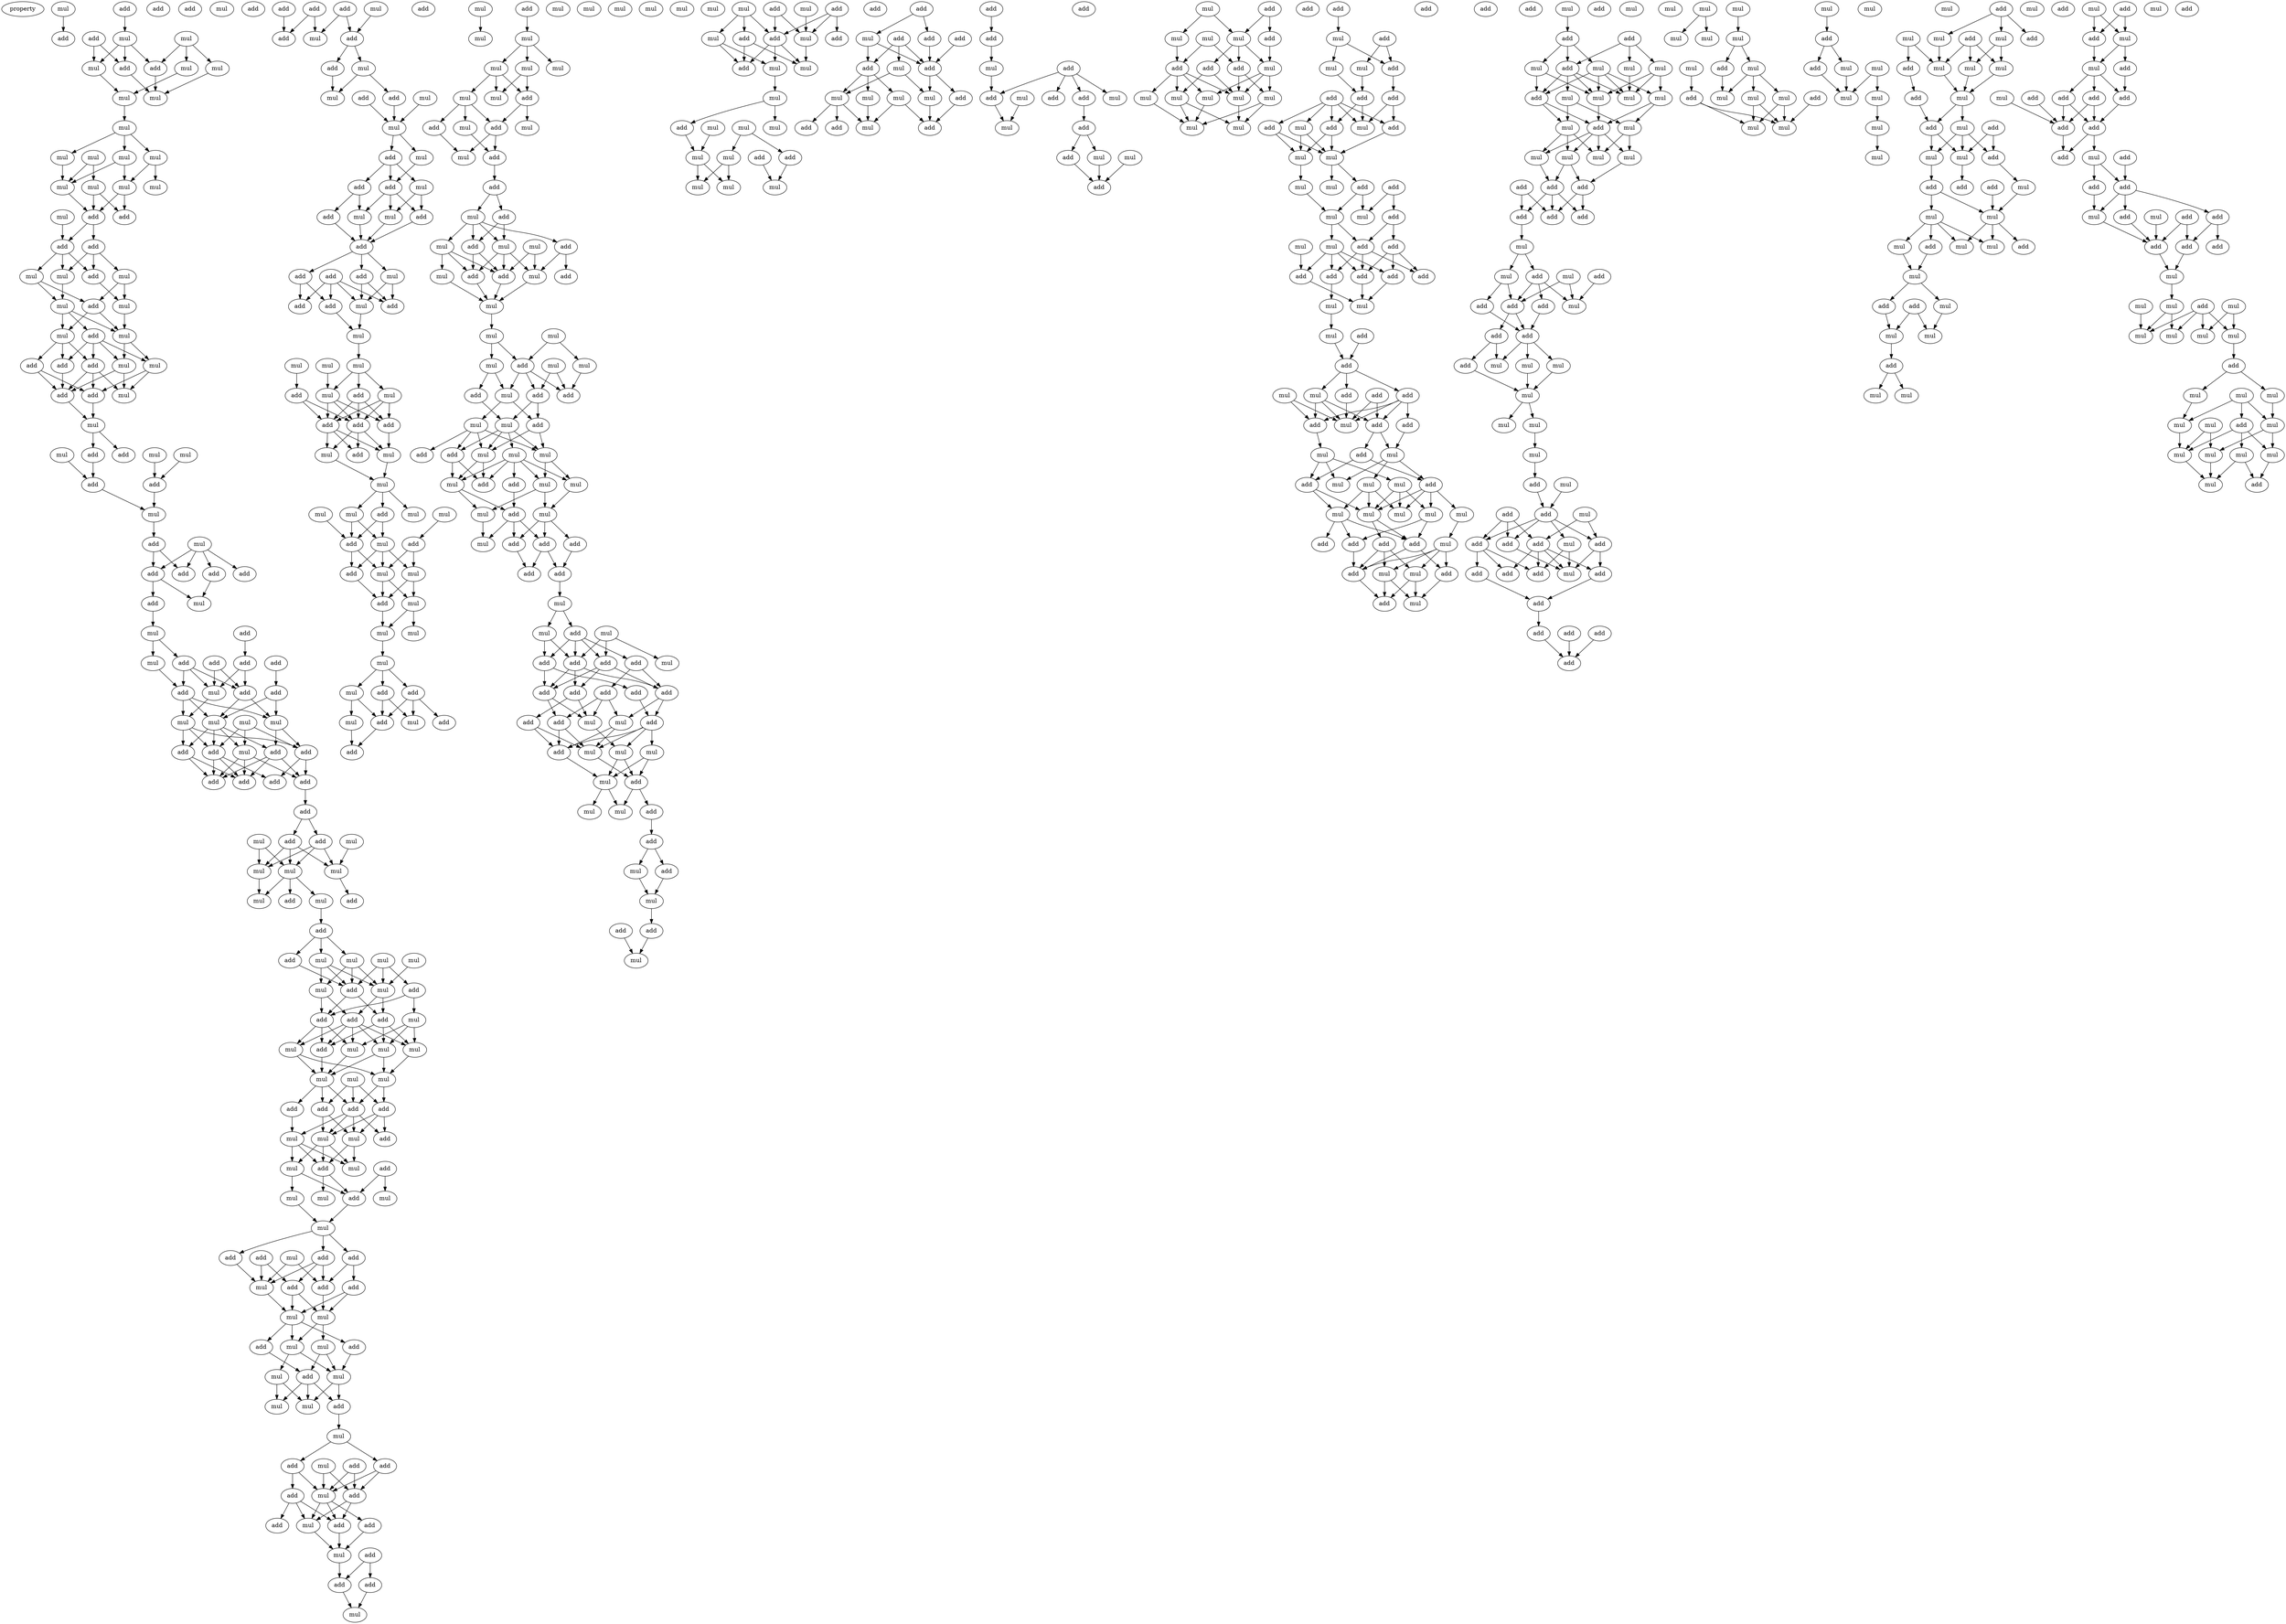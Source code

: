 digraph {
    node [fontcolor=black]
    property [mul=2,lf=1.8]
    0 [ label = mul ];
    1 [ label = add ];
    2 [ label = add ];
    3 [ label = add ];
    4 [ label = mul ];
    5 [ label = mul ];
    6 [ label = mul ];
    7 [ label = mul ];
    8 [ label = add ];
    9 [ label = mul ];
    10 [ label = add ];
    11 [ label = mul ];
    12 [ label = mul ];
    13 [ label = mul ];
    14 [ label = mul ];
    15 [ label = mul ];
    16 [ label = mul ];
    17 [ label = mul ];
    18 [ label = mul ];
    19 [ label = mul ];
    20 [ label = mul ];
    21 [ label = mul ];
    22 [ label = mul ];
    23 [ label = add ];
    24 [ label = add ];
    25 [ label = add ];
    26 [ label = add ];
    27 [ label = add ];
    28 [ label = mul ];
    29 [ label = mul ];
    30 [ label = mul ];
    31 [ label = add ];
    32 [ label = mul ];
    33 [ label = add ];
    34 [ label = mul ];
    35 [ label = add ];
    36 [ label = mul ];
    37 [ label = mul ];
    38 [ label = add ];
    39 [ label = mul ];
    40 [ label = add ];
    41 [ label = add ];
    42 [ label = mul ];
    43 [ label = add ];
    44 [ label = mul ];
    45 [ label = add ];
    46 [ label = mul ];
    47 [ label = add ];
    48 [ label = add ];
    49 [ label = mul ];
    50 [ label = mul ];
    51 [ label = mul ];
    52 [ label = add ];
    53 [ label = add ];
    54 [ label = add ];
    55 [ label = mul ];
    56 [ label = add ];
    57 [ label = mul ];
    58 [ label = add ];
    59 [ label = add ];
    60 [ label = add ];
    61 [ label = add ];
    62 [ label = mul ];
    63 [ label = add ];
    64 [ label = mul ];
    65 [ label = add ];
    66 [ label = mul ];
    67 [ label = add ];
    68 [ label = add ];
    69 [ label = add ];
    70 [ label = add ];
    71 [ label = mul ];
    72 [ label = add ];
    73 [ label = add ];
    74 [ label = add ];
    75 [ label = mul ];
    76 [ label = mul ];
    77 [ label = mul ];
    78 [ label = mul ];
    79 [ label = add ];
    80 [ label = add ];
    81 [ label = add ];
    82 [ label = mul ];
    83 [ label = add ];
    84 [ label = add ];
    85 [ label = add ];
    86 [ label = add ];
    87 [ label = add ];
    88 [ label = add ];
    89 [ label = add ];
    90 [ label = add ];
    91 [ label = mul ];
    92 [ label = mul ];
    93 [ label = mul ];
    94 [ label = mul ];
    95 [ label = mul ];
    96 [ label = mul ];
    97 [ label = mul ];
    98 [ label = add ];
    99 [ label = add ];
    100 [ label = add ];
    101 [ label = mul ];
    102 [ label = mul ];
    103 [ label = mul ];
    104 [ label = add ];
    105 [ label = mul ];
    106 [ label = mul ];
    107 [ label = add ];
    108 [ label = add ];
    109 [ label = mul ];
    110 [ label = add ];
    111 [ label = mul ];
    112 [ label = add ];
    113 [ label = add ];
    114 [ label = mul ];
    115 [ label = add ];
    116 [ label = mul ];
    117 [ label = mul ];
    118 [ label = mul ];
    119 [ label = mul ];
    120 [ label = mul ];
    121 [ label = mul ];
    122 [ label = add ];
    123 [ label = add ];
    124 [ label = add ];
    125 [ label = add ];
    126 [ label = add ];
    127 [ label = mul ];
    128 [ label = mul ];
    129 [ label = mul ];
    130 [ label = mul ];
    131 [ label = add ];
    132 [ label = add ];
    133 [ label = mul ];
    134 [ label = mul ];
    135 [ label = mul ];
    136 [ label = mul ];
    137 [ label = add ];
    138 [ label = mul ];
    139 [ label = mul ];
    140 [ label = add ];
    141 [ label = add ];
    142 [ label = add ];
    143 [ label = add ];
    144 [ label = mul ];
    145 [ label = add ];
    146 [ label = add ];
    147 [ label = add ];
    148 [ label = add ];
    149 [ label = mul ];
    150 [ label = mul ];
    151 [ label = mul ];
    152 [ label = mul ];
    153 [ label = add ];
    154 [ label = mul ];
    155 [ label = add ];
    156 [ label = add ];
    157 [ label = mul ];
    158 [ label = mul ];
    159 [ label = add ];
    160 [ label = mul ];
    161 [ label = mul ];
    162 [ label = mul ];
    163 [ label = mul ];
    164 [ label = add ];
    165 [ label = add ];
    166 [ label = add ];
    167 [ label = add ];
    168 [ label = add ];
    169 [ label = mul ];
    170 [ label = mul ];
    171 [ label = add ];
    172 [ label = add ];
    173 [ label = add ];
    174 [ label = mul ];
    175 [ label = add ];
    176 [ label = add ];
    177 [ label = add ];
    178 [ label = mul ];
    179 [ label = add ];
    180 [ label = add ];
    181 [ label = mul ];
    182 [ label = add ];
    183 [ label = add ];
    184 [ label = mul ];
    185 [ label = add ];
    186 [ label = add ];
    187 [ label = mul ];
    188 [ label = mul ];
    189 [ label = add ];
    190 [ label = add ];
    191 [ label = mul ];
    192 [ label = mul ];
    193 [ label = mul ];
    194 [ label = add ];
    195 [ label = add ];
    196 [ label = mul ];
    197 [ label = add ];
    198 [ label = add ];
    199 [ label = mul ];
    200 [ label = add ];
    201 [ label = mul ];
    202 [ label = add ];
    203 [ label = mul ];
    204 [ label = add ];
    205 [ label = add ];
    206 [ label = add ];
    207 [ label = add ];
    208 [ label = add ];
    209 [ label = mul ];
    210 [ label = add ];
    211 [ label = add ];
    212 [ label = mul ];
    213 [ label = mul ];
    214 [ label = mul ];
    215 [ label = mul ];
    216 [ label = add ];
    217 [ label = mul ];
    218 [ label = add ];
    219 [ label = mul ];
    220 [ label = add ];
    221 [ label = add ];
    222 [ label = add ];
    223 [ label = mul ];
    224 [ label = add ];
    225 [ label = mul ];
    226 [ label = mul ];
    227 [ label = mul ];
    228 [ label = mul ];
    229 [ label = mul ];
    230 [ label = mul ];
    231 [ label = add ];
    232 [ label = add ];
    233 [ label = mul ];
    234 [ label = add ];
    235 [ label = mul ];
    236 [ label = add ];
    237 [ label = mul ];
    238 [ label = add ];
    239 [ label = mul ];
    240 [ label = mul ];
    241 [ label = mul ];
    242 [ label = mul ];
    243 [ label = mul ];
    244 [ label = mul ];
    245 [ label = add ];
    246 [ label = add ];
    247 [ label = mul ];
    248 [ label = mul ];
    249 [ label = mul ];
    250 [ label = add ];
    251 [ label = add ];
    252 [ label = add ];
    253 [ label = add ];
    254 [ label = mul ];
    255 [ label = mul ];
    256 [ label = mul ];
    257 [ label = mul ];
    258 [ label = mul ];
    259 [ label = add ];
    260 [ label = mul ];
    261 [ label = mul ];
    262 [ label = mul ];
    263 [ label = add ];
    264 [ label = add ];
    265 [ label = mul ];
    266 [ label = mul ];
    267 [ label = mul ];
    268 [ label = add ];
    269 [ label = add ];
    270 [ label = add ];
    271 [ label = mul ];
    272 [ label = add ];
    273 [ label = mul ];
    274 [ label = mul ];
    275 [ label = add ];
    276 [ label = mul ];
    277 [ label = add ];
    278 [ label = add ];
    279 [ label = mul ];
    280 [ label = mul ];
    281 [ label = add ];
    282 [ label = mul ];
    283 [ label = mul ];
    284 [ label = mul ];
    285 [ label = mul ];
    286 [ label = mul ];
    287 [ label = mul ];
    288 [ label = add ];
    289 [ label = mul ];
    290 [ label = add ];
    291 [ label = add ];
    292 [ label = add ];
    293 [ label = mul ];
    294 [ label = add ];
    295 [ label = mul ];
    296 [ label = add ];
    297 [ label = mul ];
    298 [ label = add ];
    299 [ label = mul ];
    300 [ label = mul ];
    301 [ label = mul ];
    302 [ label = add ];
    303 [ label = mul ];
    304 [ label = mul ];
    305 [ label = add ];
    306 [ label = add ];
    307 [ label = mul ];
    308 [ label = mul ];
    309 [ label = mul ];
    310 [ label = add ];
    311 [ label = add ];
    312 [ label = add ];
    313 [ label = add ];
    314 [ label = add ];
    315 [ label = mul ];
    316 [ label = add ];
    317 [ label = mul ];
    318 [ label = mul ];
    319 [ label = add ];
    320 [ label = mul ];
    321 [ label = add ];
    322 [ label = add ];
    323 [ label = add ];
    324 [ label = add ];
    325 [ label = add ];
    326 [ label = add ];
    327 [ label = add ];
    328 [ label = add ];
    329 [ label = add ];
    330 [ label = mul ];
    331 [ label = add ];
    332 [ label = add ];
    333 [ label = mul ];
    334 [ label = add ];
    335 [ label = mul ];
    336 [ label = mul ];
    337 [ label = mul ];
    338 [ label = add ];
    339 [ label = mul ];
    340 [ label = mul ];
    341 [ label = mul ];
    342 [ label = mul ];
    343 [ label = mul ];
    344 [ label = add ];
    345 [ label = add ];
    346 [ label = mul ];
    347 [ label = mul ];
    348 [ label = add ];
    349 [ label = mul ];
    350 [ label = mul ];
    351 [ label = add ];
    352 [ label = add ];
    353 [ label = mul ];
    354 [ label = mul ];
    355 [ label = mul ];
    356 [ label = add ];
    357 [ label = add ];
    358 [ label = mul ];
    359 [ label = mul ];
    360 [ label = add ];
    361 [ label = add ];
    362 [ label = add ];
    363 [ label = add ];
    364 [ label = mul ];
    365 [ label = mul ];
    366 [ label = mul ];
    367 [ label = mul ];
    368 [ label = add ];
    369 [ label = mul ];
    370 [ label = mul ];
    371 [ label = add ];
    372 [ label = add ];
    373 [ label = mul ];
    374 [ label = mul ];
    375 [ label = mul ];
    376 [ label = mul ];
    377 [ label = mul ];
    378 [ label = add ];
    379 [ label = add ];
    380 [ label = add ];
    381 [ label = add ];
    382 [ label = mul ];
    383 [ label = add ];
    384 [ label = mul ];
    385 [ label = add ];
    386 [ label = add ];
    387 [ label = mul ];
    388 [ label = mul ];
    389 [ label = mul ];
    390 [ label = mul ];
    391 [ label = add ];
    392 [ label = add ];
    393 [ label = mul ];
    394 [ label = add ];
    395 [ label = add ];
    396 [ label = add ];
    397 [ label = add ];
    398 [ label = mul ];
    399 [ label = add ];
    400 [ label = add ];
    401 [ label = mul ];
    402 [ label = add ];
    403 [ label = add ];
    404 [ label = mul ];
    405 [ label = mul ];
    406 [ label = add ];
    407 [ label = add ];
    408 [ label = add ];
    409 [ label = mul ];
    410 [ label = mul ];
    411 [ label = add ];
    412 [ label = mul ];
    413 [ label = add ];
    414 [ label = add ];
    415 [ label = mul ];
    416 [ label = mul ];
    417 [ label = add ];
    418 [ label = mul ];
    419 [ label = mul ];
    420 [ label = add ];
    421 [ label = add ];
    422 [ label = add ];
    423 [ label = mul ];
    424 [ label = mul ];
    425 [ label = mul ];
    426 [ label = mul ];
    427 [ label = mul ];
    428 [ label = mul ];
    429 [ label = mul ];
    430 [ label = add ];
    431 [ label = mul ];
    432 [ label = add ];
    433 [ label = mul ];
    434 [ label = add ];
    435 [ label = mul ];
    436 [ label = add ];
    437 [ label = add ];
    438 [ label = add ];
    439 [ label = add ];
    440 [ label = add ];
    441 [ label = mul ];
    442 [ label = add ];
    443 [ label = mul ];
    444 [ label = mul ];
    445 [ label = mul ];
    446 [ label = add ];
    447 [ label = add ];
    448 [ label = add ];
    449 [ label = mul ];
    450 [ label = mul ];
    451 [ label = add ];
    452 [ label = mul ];
    453 [ label = mul ];
    454 [ label = add ];
    455 [ label = add ];
    456 [ label = mul ];
    457 [ label = mul ];
    458 [ label = add ];
    459 [ label = add ];
    460 [ label = add ];
    461 [ label = add ];
    462 [ label = add ];
    463 [ label = mul ];
    464 [ label = mul ];
    465 [ label = mul ];
    466 [ label = add ];
    467 [ label = add ];
    468 [ label = add ];
    469 [ label = add ];
    470 [ label = mul ];
    471 [ label = add ];
    472 [ label = add ];
    473 [ label = mul ];
    474 [ label = add ];
    475 [ label = mul ];
    476 [ label = add ];
    477 [ label = add ];
    478 [ label = add ];
    479 [ label = mul ];
    480 [ label = mul ];
    481 [ label = add ];
    482 [ label = mul ];
    483 [ label = mul ];
    484 [ label = add ];
    485 [ label = mul ];
    486 [ label = add ];
    487 [ label = mul ];
    488 [ label = mul ];
    489 [ label = mul ];
    490 [ label = mul ];
    491 [ label = mul ];
    492 [ label = add ];
    493 [ label = add ];
    494 [ label = add ];
    495 [ label = add ];
    496 [ label = mul ];
    497 [ label = mul ];
    498 [ label = mul ];
    499 [ label = add ];
    500 [ label = add ];
    501 [ label = mul ];
    502 [ label = add ];
    503 [ label = mul ];
    504 [ label = add ];
    505 [ label = add ];
    506 [ label = mul ];
    507 [ label = mul ];
    508 [ label = add ];
    509 [ label = mul ];
    510 [ label = mul ];
    511 [ label = mul ];
    512 [ label = add ];
    513 [ label = mul ];
    514 [ label = mul ];
    515 [ label = mul ];
    516 [ label = mul ];
    517 [ label = mul ];
    518 [ label = add ];
    519 [ label = mul ];
    520 [ label = mul ];
    521 [ label = mul ];
    522 [ label = mul ];
    523 [ label = add ];
    524 [ label = add ];
    525 [ label = add ];
    526 [ label = add ];
    527 [ label = add ];
    528 [ label = add ];
    529 [ label = mul ];
    530 [ label = mul ];
    531 [ label = mul ];
    532 [ label = add ];
    533 [ label = add ];
    534 [ label = add ];
    535 [ label = mul ];
    536 [ label = add ];
    537 [ label = add ];
    538 [ label = add ];
    539 [ label = add ];
    540 [ label = mul ];
    541 [ label = mul ];
    542 [ label = add ];
    543 [ label = mul ];
    544 [ label = mul ];
    545 [ label = mul ];
    546 [ label = mul ];
    547 [ label = add ];
    548 [ label = mul ];
    549 [ label = mul ];
    550 [ label = add ];
    551 [ label = add ];
    552 [ label = add ];
    553 [ label = mul ];
    554 [ label = mul ];
    555 [ label = add ];
    556 [ label = add ];
    557 [ label = add ];
    558 [ label = add ];
    559 [ label = add ];
    560 [ label = add ];
    561 [ label = add ];
    562 [ label = add ];
    563 [ label = mul ];
    564 [ label = add ];
    565 [ label = mul ];
    566 [ label = add ];
    567 [ label = mul ];
    568 [ label = add ];
    569 [ label = add ];
    570 [ label = add ];
    571 [ label = mul ];
    572 [ label = mul ];
    573 [ label = mul ];
    574 [ label = mul ];
    575 [ label = mul ];
    576 [ label = mul ];
    577 [ label = add ];
    578 [ label = mul ];
    579 [ label = add ];
    580 [ label = mul ];
    581 [ label = mul ];
    582 [ label = mul ];
    583 [ label = add ];
    584 [ label = mul ];
    585 [ label = mul ];
    586 [ label = mul ];
    587 [ label = add ];
    588 [ label = mul ];
    589 [ label = add ];
    590 [ label = mul ];
    591 [ label = mul ];
    592 [ label = mul ];
    593 [ label = mul ];
    594 [ label = mul ];
    595 [ label = mul ];
    596 [ label = mul ];
    597 [ label = add ];
    598 [ label = mul ];
    599 [ label = mul ];
    600 [ label = add ];
    601 [ label = add ];
    602 [ label = mul ];
    603 [ label = add ];
    604 [ label = mul ];
    605 [ label = mul ];
    606 [ label = mul ];
    607 [ label = mul ];
    608 [ label = add ];
    609 [ label = add ];
    610 [ label = mul ];
    611 [ label = add ];
    612 [ label = mul ];
    613 [ label = mul ];
    614 [ label = add ];
    615 [ label = add ];
    616 [ label = add ];
    617 [ label = mul ];
    618 [ label = add ];
    619 [ label = mul ];
    620 [ label = mul ];
    621 [ label = mul ];
    622 [ label = mul ];
    623 [ label = add ];
    624 [ label = add ];
    625 [ label = mul ];
    626 [ label = mul ];
    627 [ label = mul ];
    628 [ label = mul ];
    629 [ label = add ];
    630 [ label = add ];
    631 [ label = add ];
    632 [ label = mul ];
    633 [ label = mul ];
    634 [ label = add ];
    635 [ label = mul ];
    636 [ label = mul ];
    637 [ label = add ];
    638 [ label = mul ];
    639 [ label = add ];
    640 [ label = mul ];
    641 [ label = add ];
    642 [ label = mul ];
    643 [ label = mul ];
    644 [ label = add ];
    645 [ label = add ];
    646 [ label = add ];
    647 [ label = add ];
    648 [ label = add ];
    649 [ label = add ];
    650 [ label = add ];
    651 [ label = add ];
    652 [ label = mul ];
    653 [ label = add ];
    654 [ label = add ];
    655 [ label = add ];
    656 [ label = add ];
    657 [ label = mul ];
    658 [ label = add ];
    659 [ label = mul ];
    660 [ label = add ];
    661 [ label = add ];
    662 [ label = mul ];
    663 [ label = add ];
    664 [ label = mul ];
    665 [ label = mul ];
    666 [ label = add ];
    667 [ label = mul ];
    668 [ label = mul ];
    669 [ label = mul ];
    670 [ label = mul ];
    671 [ label = mul ];
    672 [ label = mul ];
    673 [ label = add ];
    674 [ label = mul ];
    675 [ label = mul ];
    676 [ label = mul ];
    677 [ label = mul ];
    678 [ label = mul ];
    679 [ label = mul ];
    680 [ label = add ];
    681 [ label = mul ];
    682 [ label = mul ];
    683 [ label = mul ];
    684 [ label = mul ];
    685 [ label = mul ];
    686 [ label = add ];
    687 [ label = add ];
    0 -> 1 [ name = 0 ];
    2 -> 4 [ name = 1 ];
    3 -> 9 [ name = 2 ];
    3 -> 10 [ name = 3 ];
    4 -> 8 [ name = 4 ];
    4 -> 9 [ name = 5 ];
    4 -> 10 [ name = 6 ];
    5 -> 6 [ name = 7 ];
    5 -> 7 [ name = 8 ];
    5 -> 8 [ name = 9 ];
    6 -> 11 [ name = 10 ];
    7 -> 12 [ name = 11 ];
    8 -> 12 [ name = 12 ];
    9 -> 11 [ name = 13 ];
    10 -> 12 [ name = 14 ];
    11 -> 13 [ name = 15 ];
    13 -> 14 [ name = 16 ];
    13 -> 15 [ name = 17 ];
    13 -> 16 [ name = 18 ];
    14 -> 18 [ name = 19 ];
    15 -> 18 [ name = 20 ];
    15 -> 21 [ name = 21 ];
    16 -> 20 [ name = 22 ];
    16 -> 21 [ name = 23 ];
    17 -> 18 [ name = 24 ];
    17 -> 19 [ name = 25 ];
    18 -> 23 [ name = 26 ];
    19 -> 23 [ name = 27 ];
    19 -> 24 [ name = 28 ];
    21 -> 23 [ name = 29 ];
    21 -> 24 [ name = 30 ];
    22 -> 26 [ name = 31 ];
    23 -> 25 [ name = 32 ];
    23 -> 26 [ name = 33 ];
    25 -> 28 [ name = 34 ];
    25 -> 29 [ name = 35 ];
    25 -> 31 [ name = 36 ];
    26 -> 29 [ name = 37 ];
    26 -> 30 [ name = 38 ];
    26 -> 31 [ name = 39 ];
    28 -> 33 [ name = 40 ];
    28 -> 34 [ name = 41 ];
    29 -> 32 [ name = 42 ];
    30 -> 32 [ name = 43 ];
    30 -> 33 [ name = 44 ];
    31 -> 34 [ name = 45 ];
    32 -> 35 [ name = 46 ];
    32 -> 36 [ name = 47 ];
    32 -> 37 [ name = 48 ];
    33 -> 36 [ name = 49 ];
    33 -> 37 [ name = 50 ];
    34 -> 37 [ name = 51 ];
    35 -> 38 [ name = 52 ];
    35 -> 39 [ name = 53 ];
    35 -> 40 [ name = 54 ];
    35 -> 42 [ name = 55 ];
    36 -> 38 [ name = 56 ];
    36 -> 40 [ name = 57 ];
    36 -> 41 [ name = 58 ];
    37 -> 39 [ name = 59 ];
    37 -> 42 [ name = 60 ];
    38 -> 43 [ name = 61 ];
    39 -> 44 [ name = 62 ];
    39 -> 45 [ name = 63 ];
    40 -> 43 [ name = 64 ];
    40 -> 44 [ name = 65 ];
    40 -> 45 [ name = 66 ];
    41 -> 43 [ name = 67 ];
    41 -> 45 [ name = 68 ];
    42 -> 43 [ name = 69 ];
    42 -> 44 [ name = 70 ];
    43 -> 46 [ name = 71 ];
    45 -> 46 [ name = 72 ];
    46 -> 47 [ name = 73 ];
    46 -> 48 [ name = 74 ];
    47 -> 52 [ name = 75 ];
    49 -> 53 [ name = 76 ];
    50 -> 53 [ name = 77 ];
    51 -> 52 [ name = 78 ];
    52 -> 55 [ name = 79 ];
    53 -> 55 [ name = 80 ];
    55 -> 56 [ name = 81 ];
    56 -> 58 [ name = 82 ];
    56 -> 59 [ name = 83 ];
    57 -> 58 [ name = 84 ];
    57 -> 59 [ name = 85 ];
    57 -> 60 [ name = 86 ];
    57 -> 61 [ name = 87 ];
    58 -> 62 [ name = 88 ];
    58 -> 63 [ name = 89 ];
    60 -> 62 [ name = 90 ];
    63 -> 64 [ name = 91 ];
    64 -> 66 [ name = 92 ];
    64 -> 69 [ name = 93 ];
    65 -> 67 [ name = 94 ];
    66 -> 73 [ name = 95 ];
    67 -> 71 [ name = 96 ];
    67 -> 74 [ name = 97 ];
    68 -> 71 [ name = 98 ];
    68 -> 74 [ name = 99 ];
    69 -> 71 [ name = 100 ];
    69 -> 73 [ name = 101 ];
    69 -> 74 [ name = 102 ];
    70 -> 72 [ name = 103 ];
    71 -> 78 [ name = 104 ];
    72 -> 76 [ name = 105 ];
    72 -> 77 [ name = 106 ];
    73 -> 76 [ name = 107 ];
    73 -> 77 [ name = 108 ];
    73 -> 78 [ name = 109 ];
    74 -> 76 [ name = 110 ];
    74 -> 77 [ name = 111 ];
    75 -> 80 [ name = 112 ];
    75 -> 81 [ name = 113 ];
    75 -> 82 [ name = 114 ];
    76 -> 80 [ name = 115 ];
    76 -> 83 [ name = 116 ];
    77 -> 79 [ name = 117 ];
    77 -> 81 [ name = 118 ];
    77 -> 82 [ name = 119 ];
    77 -> 83 [ name = 120 ];
    78 -> 79 [ name = 121 ];
    78 -> 80 [ name = 122 ];
    78 -> 81 [ name = 123 ];
    79 -> 85 [ name = 124 ];
    79 -> 86 [ name = 125 ];
    80 -> 84 [ name = 126 ];
    80 -> 87 [ name = 127 ];
    81 -> 84 [ name = 128 ];
    81 -> 85 [ name = 129 ];
    81 -> 86 [ name = 130 ];
    82 -> 85 [ name = 131 ];
    82 -> 86 [ name = 132 ];
    82 -> 87 [ name = 133 ];
    83 -> 85 [ name = 134 ];
    83 -> 86 [ name = 135 ];
    83 -> 87 [ name = 136 ];
    87 -> 88 [ name = 137 ];
    88 -> 89 [ name = 138 ];
    88 -> 90 [ name = 139 ];
    89 -> 93 [ name = 140 ];
    89 -> 94 [ name = 141 ];
    89 -> 95 [ name = 142 ];
    90 -> 93 [ name = 143 ];
    90 -> 94 [ name = 144 ];
    90 -> 95 [ name = 145 ];
    91 -> 95 [ name = 146 ];
    92 -> 93 [ name = 147 ];
    92 -> 94 [ name = 148 ];
    93 -> 97 [ name = 149 ];
    94 -> 96 [ name = 150 ];
    94 -> 97 [ name = 151 ];
    94 -> 99 [ name = 152 ];
    95 -> 98 [ name = 153 ];
    96 -> 100 [ name = 154 ];
    100 -> 102 [ name = 155 ];
    100 -> 104 [ name = 156 ];
    100 -> 105 [ name = 157 ];
    101 -> 106 [ name = 158 ];
    101 -> 107 [ name = 159 ];
    101 -> 108 [ name = 160 ];
    102 -> 106 [ name = 161 ];
    102 -> 108 [ name = 162 ];
    102 -> 109 [ name = 163 ];
    103 -> 106 [ name = 164 ];
    104 -> 108 [ name = 165 ];
    105 -> 106 [ name = 166 ];
    105 -> 108 [ name = 167 ];
    105 -> 109 [ name = 168 ];
    106 -> 112 [ name = 169 ];
    106 -> 113 [ name = 170 ];
    107 -> 110 [ name = 171 ];
    107 -> 111 [ name = 172 ];
    108 -> 110 [ name = 173 ];
    108 -> 112 [ name = 174 ];
    109 -> 110 [ name = 175 ];
    109 -> 113 [ name = 176 ];
    110 -> 115 [ name = 177 ];
    110 -> 117 [ name = 178 ];
    110 -> 118 [ name = 179 ];
    111 -> 114 [ name = 180 ];
    111 -> 116 [ name = 181 ];
    111 -> 118 [ name = 182 ];
    112 -> 114 [ name = 183 ];
    112 -> 115 [ name = 184 ];
    112 -> 116 [ name = 185 ];
    113 -> 114 [ name = 186 ];
    113 -> 115 [ name = 187 ];
    113 -> 116 [ name = 188 ];
    113 -> 117 [ name = 189 ];
    113 -> 118 [ name = 190 ];
    114 -> 121 [ name = 191 ];
    115 -> 120 [ name = 192 ];
    116 -> 120 [ name = 193 ];
    116 -> 121 [ name = 194 ];
    117 -> 120 [ name = 195 ];
    117 -> 121 [ name = 196 ];
    118 -> 120 [ name = 197 ];
    119 -> 122 [ name = 198 ];
    119 -> 123 [ name = 199 ];
    119 -> 124 [ name = 200 ];
    120 -> 122 [ name = 201 ];
    120 -> 123 [ name = 202 ];
    120 -> 125 [ name = 203 ];
    121 -> 123 [ name = 204 ];
    121 -> 124 [ name = 205 ];
    122 -> 128 [ name = 206 ];
    122 -> 129 [ name = 207 ];
    123 -> 126 [ name = 208 ];
    123 -> 127 [ name = 209 ];
    123 -> 128 [ name = 210 ];
    123 -> 129 [ name = 211 ];
    124 -> 126 [ name = 212 ];
    124 -> 128 [ name = 213 ];
    124 -> 129 [ name = 214 ];
    125 -> 127 [ name = 215 ];
    127 -> 130 [ name = 216 ];
    127 -> 131 [ name = 217 ];
    127 -> 133 [ name = 218 ];
    128 -> 131 [ name = 219 ];
    128 -> 133 [ name = 220 ];
    129 -> 130 [ name = 221 ];
    129 -> 131 [ name = 222 ];
    129 -> 133 [ name = 223 ];
    130 -> 135 [ name = 224 ];
    130 -> 137 [ name = 225 ];
    131 -> 137 [ name = 226 ];
    131 -> 138 [ name = 227 ];
    132 -> 136 [ name = 228 ];
    132 -> 137 [ name = 229 ];
    135 -> 139 [ name = 230 ];
    137 -> 139 [ name = 231 ];
    139 -> 141 [ name = 232 ];
    139 -> 142 [ name = 233 ];
    139 -> 143 [ name = 234 ];
    140 -> 147 [ name = 235 ];
    140 -> 149 [ name = 236 ];
    141 -> 149 [ name = 237 ];
    142 -> 146 [ name = 238 ];
    142 -> 148 [ name = 239 ];
    143 -> 146 [ name = 240 ];
    143 -> 147 [ name = 241 ];
    143 -> 149 [ name = 242 ];
    144 -> 146 [ name = 243 ];
    144 -> 149 [ name = 244 ];
    146 -> 150 [ name = 245 ];
    147 -> 150 [ name = 246 ];
    147 -> 151 [ name = 247 ];
    148 -> 150 [ name = 248 ];
    148 -> 151 [ name = 249 ];
    149 -> 151 [ name = 250 ];
    150 -> 152 [ name = 251 ];
    150 -> 154 [ name = 252 ];
    151 -> 153 [ name = 253 ];
    151 -> 154 [ name = 254 ];
    151 -> 155 [ name = 255 ];
    152 -> 156 [ name = 256 ];
    152 -> 158 [ name = 257 ];
    153 -> 158 [ name = 258 ];
    154 -> 157 [ name = 259 ];
    154 -> 158 [ name = 260 ];
    155 -> 156 [ name = 261 ];
    156 -> 159 [ name = 262 ];
    156 -> 160 [ name = 263 ];
    156 -> 161 [ name = 264 ];
    157 -> 160 [ name = 265 ];
    157 -> 161 [ name = 266 ];
    158 -> 159 [ name = 267 ];
    158 -> 161 [ name = 268 ];
    159 -> 162 [ name = 269 ];
    162 -> 164 [ name = 270 ];
    162 -> 166 [ name = 271 ];
    163 -> 167 [ name = 272 ];
    163 -> 169 [ name = 273 ];
    164 -> 168 [ name = 274 ];
    164 -> 169 [ name = 275 ];
    165 -> 167 [ name = 276 ];
    165 -> 169 [ name = 277 ];
    166 -> 167 [ name = 278 ];
    166 -> 169 [ name = 279 ];
    167 -> 170 [ name = 280 ];
    167 -> 171 [ name = 281 ];
    168 -> 170 [ name = 282 ];
    168 -> 171 [ name = 283 ];
    168 -> 172 [ name = 284 ];
    169 -> 170 [ name = 285 ];
    169 -> 171 [ name = 286 ];
    169 -> 173 [ name = 287 ];
    170 -> 174 [ name = 288 ];
    171 -> 174 [ name = 289 ];
    173 -> 174 [ name = 290 ];
    174 -> 177 [ name = 291 ];
    175 -> 176 [ name = 292 ];
    175 -> 177 [ name = 293 ];
    176 -> 178 [ name = 294 ];
    177 -> 178 [ name = 295 ];
    179 -> 183 [ name = 296 ];
    180 -> 183 [ name = 297 ];
    180 -> 184 [ name = 298 ];
    181 -> 185 [ name = 299 ];
    182 -> 184 [ name = 300 ];
    182 -> 185 [ name = 301 ];
    185 -> 186 [ name = 302 ];
    185 -> 187 [ name = 303 ];
    186 -> 188 [ name = 304 ];
    187 -> 188 [ name = 305 ];
    187 -> 190 [ name = 306 ];
    189 -> 192 [ name = 307 ];
    190 -> 192 [ name = 308 ];
    191 -> 192 [ name = 309 ];
    192 -> 193 [ name = 310 ];
    192 -> 194 [ name = 311 ];
    193 -> 195 [ name = 312 ];
    194 -> 195 [ name = 313 ];
    194 -> 196 [ name = 314 ];
    194 -> 197 [ name = 315 ];
    195 -> 199 [ name = 316 ];
    195 -> 200 [ name = 317 ];
    195 -> 201 [ name = 318 ];
    196 -> 200 [ name = 319 ];
    196 -> 201 [ name = 320 ];
    197 -> 198 [ name = 321 ];
    197 -> 199 [ name = 322 ];
    198 -> 202 [ name = 323 ];
    199 -> 202 [ name = 324 ];
    200 -> 202 [ name = 325 ];
    201 -> 202 [ name = 326 ];
    202 -> 203 [ name = 327 ];
    202 -> 204 [ name = 328 ];
    202 -> 205 [ name = 329 ];
    203 -> 207 [ name = 330 ];
    203 -> 209 [ name = 331 ];
    204 -> 208 [ name = 332 ];
    204 -> 210 [ name = 333 ];
    205 -> 207 [ name = 334 ];
    205 -> 209 [ name = 335 ];
    206 -> 207 [ name = 336 ];
    206 -> 208 [ name = 337 ];
    206 -> 209 [ name = 338 ];
    206 -> 210 [ name = 339 ];
    208 -> 212 [ name = 340 ];
    209 -> 212 [ name = 341 ];
    212 -> 215 [ name = 342 ];
    213 -> 216 [ name = 343 ];
    214 -> 219 [ name = 344 ];
    215 -> 217 [ name = 345 ];
    215 -> 218 [ name = 346 ];
    215 -> 219 [ name = 347 ];
    216 -> 220 [ name = 348 ];
    216 -> 222 [ name = 349 ];
    217 -> 220 [ name = 350 ];
    217 -> 221 [ name = 351 ];
    217 -> 222 [ name = 352 ];
    218 -> 220 [ name = 353 ];
    218 -> 221 [ name = 354 ];
    218 -> 222 [ name = 355 ];
    219 -> 220 [ name = 356 ];
    219 -> 221 [ name = 357 ];
    219 -> 222 [ name = 358 ];
    220 -> 223 [ name = 359 ];
    220 -> 224 [ name = 360 ];
    220 -> 225 [ name = 361 ];
    221 -> 225 [ name = 362 ];
    222 -> 223 [ name = 363 ];
    222 -> 224 [ name = 364 ];
    222 -> 225 [ name = 365 ];
    223 -> 226 [ name = 366 ];
    225 -> 226 [ name = 367 ];
    226 -> 228 [ name = 368 ];
    226 -> 229 [ name = 369 ];
    226 -> 231 [ name = 370 ];
    227 -> 232 [ name = 371 ];
    229 -> 232 [ name = 372 ];
    229 -> 233 [ name = 373 ];
    230 -> 234 [ name = 374 ];
    231 -> 232 [ name = 375 ];
    231 -> 233 [ name = 376 ];
    232 -> 236 [ name = 377 ];
    232 -> 237 [ name = 378 ];
    233 -> 235 [ name = 379 ];
    233 -> 236 [ name = 380 ];
    233 -> 237 [ name = 381 ];
    234 -> 235 [ name = 382 ];
    234 -> 237 [ name = 383 ];
    235 -> 238 [ name = 384 ];
    235 -> 239 [ name = 385 ];
    236 -> 238 [ name = 386 ];
    237 -> 238 [ name = 387 ];
    237 -> 239 [ name = 388 ];
    238 -> 243 [ name = 389 ];
    239 -> 241 [ name = 390 ];
    239 -> 243 [ name = 391 ];
    240 -> 242 [ name = 392 ];
    243 -> 244 [ name = 393 ];
    244 -> 245 [ name = 394 ];
    244 -> 246 [ name = 395 ];
    244 -> 247 [ name = 396 ];
    245 -> 248 [ name = 397 ];
    245 -> 250 [ name = 398 ];
    245 -> 251 [ name = 399 ];
    246 -> 248 [ name = 400 ];
    246 -> 251 [ name = 401 ];
    247 -> 249 [ name = 402 ];
    247 -> 251 [ name = 403 ];
    249 -> 252 [ name = 404 ];
    251 -> 252 [ name = 405 ];
    253 -> 255 [ name = 406 ];
    255 -> 256 [ name = 407 ];
    255 -> 257 [ name = 408 ];
    255 -> 258 [ name = 409 ];
    256 -> 259 [ name = 410 ];
    256 -> 260 [ name = 411 ];
    256 -> 261 [ name = 412 ];
    258 -> 259 [ name = 413 ];
    258 -> 261 [ name = 414 ];
    259 -> 262 [ name = 415 ];
    259 -> 264 [ name = 416 ];
    260 -> 263 [ name = 417 ];
    260 -> 264 [ name = 418 ];
    260 -> 266 [ name = 419 ];
    263 -> 267 [ name = 420 ];
    264 -> 267 [ name = 421 ];
    264 -> 268 [ name = 422 ];
    266 -> 268 [ name = 423 ];
    268 -> 269 [ name = 424 ];
    269 -> 270 [ name = 425 ];
    269 -> 271 [ name = 426 ];
    270 -> 274 [ name = 427 ];
    270 -> 275 [ name = 428 ];
    271 -> 272 [ name = 429 ];
    271 -> 274 [ name = 430 ];
    271 -> 275 [ name = 431 ];
    271 -> 276 [ name = 432 ];
    272 -> 279 [ name = 433 ];
    272 -> 281 [ name = 434 ];
    273 -> 277 [ name = 435 ];
    273 -> 279 [ name = 436 ];
    274 -> 277 [ name = 437 ];
    274 -> 278 [ name = 438 ];
    274 -> 279 [ name = 439 ];
    275 -> 277 [ name = 440 ];
    275 -> 278 [ name = 441 ];
    276 -> 277 [ name = 442 ];
    276 -> 278 [ name = 443 ];
    276 -> 280 [ name = 444 ];
    277 -> 282 [ name = 445 ];
    278 -> 282 [ name = 446 ];
    279 -> 282 [ name = 447 ];
    280 -> 282 [ name = 448 ];
    282 -> 283 [ name = 449 ];
    283 -> 287 [ name = 450 ];
    283 -> 288 [ name = 451 ];
    284 -> 286 [ name = 452 ];
    284 -> 288 [ name = 453 ];
    285 -> 290 [ name = 454 ];
    285 -> 291 [ name = 455 ];
    286 -> 291 [ name = 456 ];
    287 -> 289 [ name = 457 ];
    287 -> 292 [ name = 458 ];
    288 -> 289 [ name = 459 ];
    288 -> 290 [ name = 460 ];
    288 -> 291 [ name = 461 ];
    289 -> 294 [ name = 462 ];
    289 -> 295 [ name = 463 ];
    290 -> 293 [ name = 464 ];
    290 -> 294 [ name = 465 ];
    292 -> 293 [ name = 466 ];
    293 -> 296 [ name = 467 ];
    293 -> 297 [ name = 468 ];
    293 -> 299 [ name = 469 ];
    293 -> 300 [ name = 470 ];
    294 -> 299 [ name = 471 ];
    294 -> 300 [ name = 472 ];
    295 -> 296 [ name = 473 ];
    295 -> 298 [ name = 474 ];
    295 -> 299 [ name = 475 ];
    295 -> 300 [ name = 476 ];
    296 -> 302 [ name = 477 ];
    296 -> 303 [ name = 478 ];
    297 -> 301 [ name = 479 ];
    297 -> 302 [ name = 480 ];
    297 -> 303 [ name = 481 ];
    297 -> 304 [ name = 482 ];
    297 -> 305 [ name = 483 ];
    299 -> 302 [ name = 484 ];
    299 -> 303 [ name = 485 ];
    300 -> 301 [ name = 486 ];
    300 -> 304 [ name = 487 ];
    301 -> 308 [ name = 488 ];
    303 -> 306 [ name = 489 ];
    303 -> 307 [ name = 490 ];
    304 -> 307 [ name = 491 ];
    304 -> 308 [ name = 492 ];
    305 -> 306 [ name = 493 ];
    306 -> 309 [ name = 494 ];
    306 -> 310 [ name = 495 ];
    306 -> 311 [ name = 496 ];
    307 -> 309 [ name = 497 ];
    308 -> 310 [ name = 498 ];
    308 -> 311 [ name = 499 ];
    308 -> 312 [ name = 500 ];
    310 -> 314 [ name = 501 ];
    311 -> 313 [ name = 502 ];
    311 -> 314 [ name = 503 ];
    312 -> 313 [ name = 504 ];
    313 -> 315 [ name = 505 ];
    315 -> 316 [ name = 506 ];
    315 -> 317 [ name = 507 ];
    316 -> 319 [ name = 508 ];
    316 -> 321 [ name = 509 ];
    316 -> 322 [ name = 510 ];
    316 -> 323 [ name = 511 ];
    317 -> 321 [ name = 512 ];
    317 -> 322 [ name = 513 ];
    318 -> 320 [ name = 514 ];
    318 -> 322 [ name = 515 ];
    318 -> 323 [ name = 516 ];
    319 -> 327 [ name = 517 ];
    319 -> 328 [ name = 518 ];
    321 -> 324 [ name = 519 ];
    321 -> 325 [ name = 520 ];
    322 -> 325 [ name = 521 ];
    322 -> 326 [ name = 522 ];
    322 -> 327 [ name = 523 ];
    323 -> 325 [ name = 524 ];
    323 -> 326 [ name = 525 ];
    323 -> 327 [ name = 526 ];
    324 -> 331 [ name = 527 ];
    325 -> 330 [ name = 528 ];
    325 -> 332 [ name = 529 ];
    326 -> 329 [ name = 530 ];
    326 -> 330 [ name = 531 ];
    327 -> 331 [ name = 532 ];
    327 -> 333 [ name = 533 ];
    328 -> 330 [ name = 534 ];
    328 -> 332 [ name = 535 ];
    328 -> 333 [ name = 536 ];
    329 -> 334 [ name = 537 ];
    329 -> 336 [ name = 538 ];
    330 -> 335 [ name = 539 ];
    331 -> 334 [ name = 540 ];
    331 -> 335 [ name = 541 ];
    331 -> 336 [ name = 542 ];
    331 -> 337 [ name = 543 ];
    332 -> 334 [ name = 544 ];
    332 -> 336 [ name = 545 ];
    333 -> 334 [ name = 546 ];
    333 -> 336 [ name = 547 ];
    334 -> 339 [ name = 548 ];
    335 -> 338 [ name = 549 ];
    335 -> 339 [ name = 550 ];
    336 -> 338 [ name = 551 ];
    337 -> 338 [ name = 552 ];
    337 -> 339 [ name = 553 ];
    338 -> 342 [ name = 554 ];
    338 -> 344 [ name = 555 ];
    339 -> 341 [ name = 556 ];
    339 -> 342 [ name = 557 ];
    344 -> 345 [ name = 558 ];
    345 -> 347 [ name = 559 ];
    345 -> 348 [ name = 560 ];
    347 -> 349 [ name = 561 ];
    348 -> 349 [ name = 562 ];
    349 -> 352 [ name = 563 ];
    351 -> 353 [ name = 564 ];
    352 -> 353 [ name = 565 ];
    354 -> 358 [ name = 566 ];
    354 -> 360 [ name = 567 ];
    354 -> 362 [ name = 568 ];
    355 -> 359 [ name = 569 ];
    356 -> 359 [ name = 570 ];
    356 -> 360 [ name = 571 ];
    356 -> 361 [ name = 572 ];
    357 -> 359 [ name = 573 ];
    357 -> 360 [ name = 574 ];
    358 -> 363 [ name = 575 ];
    358 -> 365 [ name = 576 ];
    359 -> 364 [ name = 577 ];
    360 -> 363 [ name = 578 ];
    360 -> 364 [ name = 579 ];
    360 -> 365 [ name = 580 ];
    362 -> 363 [ name = 581 ];
    362 -> 364 [ name = 582 ];
    365 -> 366 [ name = 583 ];
    366 -> 368 [ name = 584 ];
    366 -> 369 [ name = 585 ];
    367 -> 372 [ name = 586 ];
    367 -> 374 [ name = 587 ];
    368 -> 373 [ name = 588 ];
    370 -> 373 [ name = 589 ];
    371 -> 376 [ name = 590 ];
    372 -> 376 [ name = 591 ];
    373 -> 375 [ name = 592 ];
    373 -> 377 [ name = 593 ];
    374 -> 375 [ name = 594 ];
    374 -> 377 [ name = 595 ];
    379 -> 381 [ name = 596 ];
    379 -> 382 [ name = 597 ];
    380 -> 384 [ name = 598 ];
    380 -> 385 [ name = 599 ];
    380 -> 386 [ name = 600 ];
    381 -> 386 [ name = 601 ];
    382 -> 385 [ name = 602 ];
    382 -> 386 [ name = 603 ];
    383 -> 386 [ name = 604 ];
    384 -> 388 [ name = 605 ];
    384 -> 389 [ name = 606 ];
    385 -> 387 [ name = 607 ];
    385 -> 388 [ name = 608 ];
    385 -> 390 [ name = 609 ];
    386 -> 389 [ name = 610 ];
    386 -> 391 [ name = 611 ];
    387 -> 393 [ name = 612 ];
    387 -> 394 [ name = 613 ];
    388 -> 392 [ name = 614 ];
    388 -> 393 [ name = 615 ];
    388 -> 395 [ name = 616 ];
    389 -> 394 [ name = 617 ];
    390 -> 393 [ name = 618 ];
    391 -> 394 [ name = 619 ];
    396 -> 397 [ name = 620 ];
    397 -> 398 [ name = 621 ];
    398 -> 400 [ name = 622 ];
    399 -> 400 [ name = 623 ];
    399 -> 402 [ name = 624 ];
    399 -> 403 [ name = 625 ];
    399 -> 404 [ name = 626 ];
    400 -> 405 [ name = 627 ];
    401 -> 405 [ name = 628 ];
    403 -> 406 [ name = 629 ];
    406 -> 407 [ name = 630 ];
    406 -> 409 [ name = 631 ];
    407 -> 411 [ name = 632 ];
    409 -> 411 [ name = 633 ];
    410 -> 411 [ name = 634 ];
    412 -> 416 [ name = 635 ];
    412 -> 418 [ name = 636 ];
    414 -> 417 [ name = 637 ];
    414 -> 418 [ name = 638 ];
    415 -> 420 [ name = 639 ];
    415 -> 422 [ name = 640 ];
    416 -> 422 [ name = 641 ];
    417 -> 419 [ name = 642 ];
    418 -> 419 [ name = 643 ];
    418 -> 420 [ name = 644 ];
    418 -> 421 [ name = 645 ];
    419 -> 425 [ name = 646 ];
    419 -> 426 [ name = 647 ];
    419 -> 427 [ name = 648 ];
    420 -> 426 [ name = 649 ];
    420 -> 427 [ name = 650 ];
    421 -> 424 [ name = 651 ];
    421 -> 427 [ name = 652 ];
    422 -> 423 [ name = 653 ];
    422 -> 424 [ name = 654 ];
    422 -> 425 [ name = 655 ];
    422 -> 427 [ name = 656 ];
    423 -> 429 [ name = 657 ];
    424 -> 428 [ name = 658 ];
    424 -> 429 [ name = 659 ];
    425 -> 429 [ name = 660 ];
    426 -> 428 [ name = 661 ];
    426 -> 429 [ name = 662 ];
    427 -> 428 [ name = 663 ];
    430 -> 431 [ name = 664 ];
    431 -> 434 [ name = 665 ];
    431 -> 435 [ name = 666 ];
    432 -> 433 [ name = 667 ];
    432 -> 434 [ name = 668 ];
    433 -> 437 [ name = 669 ];
    434 -> 438 [ name = 670 ];
    435 -> 437 [ name = 671 ];
    436 -> 439 [ name = 672 ];
    436 -> 440 [ name = 673 ];
    436 -> 441 [ name = 674 ];
    436 -> 442 [ name = 675 ];
    436 -> 443 [ name = 676 ];
    437 -> 439 [ name = 677 ];
    437 -> 441 [ name = 678 ];
    438 -> 440 [ name = 679 ];
    438 -> 441 [ name = 680 ];
    439 -> 444 [ name = 681 ];
    439 -> 445 [ name = 682 ];
    440 -> 445 [ name = 683 ];
    442 -> 444 [ name = 684 ];
    442 -> 445 [ name = 685 ];
    443 -> 444 [ name = 686 ];
    443 -> 445 [ name = 687 ];
    444 -> 449 [ name = 688 ];
    445 -> 446 [ name = 689 ];
    445 -> 450 [ name = 690 ];
    446 -> 452 [ name = 691 ];
    446 -> 453 [ name = 692 ];
    448 -> 451 [ name = 693 ];
    448 -> 453 [ name = 694 ];
    449 -> 452 [ name = 695 ];
    451 -> 454 [ name = 696 ];
    451 -> 455 [ name = 697 ];
    452 -> 454 [ name = 698 ];
    452 -> 456 [ name = 699 ];
    454 -> 459 [ name = 700 ];
    454 -> 460 [ name = 701 ];
    454 -> 462 [ name = 702 ];
    455 -> 459 [ name = 703 ];
    455 -> 460 [ name = 704 ];
    455 -> 461 [ name = 705 ];
    456 -> 458 [ name = 706 ];
    456 -> 460 [ name = 707 ];
    456 -> 461 [ name = 708 ];
    456 -> 462 [ name = 709 ];
    457 -> 458 [ name = 710 ];
    458 -> 463 [ name = 711 ];
    460 -> 463 [ name = 712 ];
    461 -> 463 [ name = 713 ];
    462 -> 464 [ name = 714 ];
    464 -> 465 [ name = 715 ];
    465 -> 469 [ name = 716 ];
    468 -> 469 [ name = 717 ];
    469 -> 470 [ name = 718 ];
    469 -> 471 [ name = 719 ];
    469 -> 472 [ name = 720 ];
    470 -> 475 [ name = 721 ];
    470 -> 477 [ name = 722 ];
    470 -> 478 [ name = 723 ];
    471 -> 475 [ name = 724 ];
    472 -> 475 [ name = 725 ];
    472 -> 476 [ name = 726 ];
    472 -> 477 [ name = 727 ];
    472 -> 478 [ name = 728 ];
    473 -> 475 [ name = 729 ];
    473 -> 477 [ name = 730 ];
    474 -> 475 [ name = 731 ];
    474 -> 478 [ name = 732 ];
    476 -> 479 [ name = 733 ];
    477 -> 480 [ name = 734 ];
    478 -> 479 [ name = 735 ];
    478 -> 481 [ name = 736 ];
    479 -> 482 [ name = 737 ];
    479 -> 483 [ name = 738 ];
    479 -> 486 [ name = 739 ];
    480 -> 482 [ name = 740 ];
    480 -> 484 [ name = 741 ];
    480 -> 485 [ name = 742 ];
    481 -> 484 [ name = 743 ];
    481 -> 486 [ name = 744 ];
    483 -> 487 [ name = 745 ];
    483 -> 489 [ name = 746 ];
    483 -> 490 [ name = 747 ];
    484 -> 487 [ name = 748 ];
    484 -> 489 [ name = 749 ];
    485 -> 488 [ name = 750 ];
    485 -> 489 [ name = 751 ];
    485 -> 490 [ name = 752 ];
    486 -> 488 [ name = 753 ];
    486 -> 489 [ name = 754 ];
    486 -> 490 [ name = 755 ];
    486 -> 491 [ name = 756 ];
    487 -> 492 [ name = 757 ];
    487 -> 493 [ name = 758 ];
    487 -> 494 [ name = 759 ];
    488 -> 492 [ name = 760 ];
    488 -> 494 [ name = 761 ];
    489 -> 492 [ name = 762 ];
    489 -> 495 [ name = 763 ];
    491 -> 496 [ name = 764 ];
    492 -> 499 [ name = 765 ];
    492 -> 500 [ name = 766 ];
    494 -> 500 [ name = 767 ];
    495 -> 497 [ name = 768 ];
    495 -> 498 [ name = 769 ];
    495 -> 500 [ name = 770 ];
    496 -> 497 [ name = 771 ];
    496 -> 498 [ name = 772 ];
    496 -> 499 [ name = 773 ];
    496 -> 500 [ name = 774 ];
    497 -> 501 [ name = 775 ];
    497 -> 502 [ name = 776 ];
    498 -> 501 [ name = 777 ];
    498 -> 502 [ name = 778 ];
    499 -> 501 [ name = 779 ];
    500 -> 502 [ name = 780 ];
    503 -> 505 [ name = 781 ];
    504 -> 508 [ name = 782 ];
    504 -> 509 [ name = 783 ];
    504 -> 510 [ name = 784 ];
    505 -> 506 [ name = 785 ];
    505 -> 507 [ name = 786 ];
    505 -> 508 [ name = 787 ];
    506 -> 512 [ name = 788 ];
    506 -> 513 [ name = 789 ];
    507 -> 512 [ name = 790 ];
    507 -> 513 [ name = 791 ];
    507 -> 514 [ name = 792 ];
    507 -> 515 [ name = 793 ];
    508 -> 511 [ name = 794 ];
    508 -> 512 [ name = 795 ];
    508 -> 513 [ name = 796 ];
    508 -> 514 [ name = 797 ];
    509 -> 514 [ name = 798 ];
    510 -> 513 [ name = 799 ];
    510 -> 514 [ name = 800 ];
    510 -> 515 [ name = 801 ];
    511 -> 516 [ name = 802 ];
    511 -> 517 [ name = 803 ];
    512 -> 517 [ name = 804 ];
    512 -> 518 [ name = 805 ];
    513 -> 518 [ name = 806 ];
    515 -> 516 [ name = 807 ];
    515 -> 518 [ name = 808 ];
    516 -> 521 [ name = 809 ];
    516 -> 522 [ name = 810 ];
    517 -> 519 [ name = 811 ];
    517 -> 520 [ name = 812 ];
    517 -> 522 [ name = 813 ];
    518 -> 519 [ name = 814 ];
    518 -> 520 [ name = 815 ];
    518 -> 521 [ name = 816 ];
    518 -> 522 [ name = 817 ];
    519 -> 524 [ name = 818 ];
    519 -> 525 [ name = 819 ];
    520 -> 524 [ name = 820 ];
    521 -> 525 [ name = 821 ];
    523 -> 526 [ name = 822 ];
    523 -> 528 [ name = 823 ];
    524 -> 526 [ name = 824 ];
    524 -> 527 [ name = 825 ];
    524 -> 528 [ name = 826 ];
    525 -> 527 [ name = 827 ];
    525 -> 528 [ name = 828 ];
    526 -> 529 [ name = 829 ];
    529 -> 530 [ name = 830 ];
    529 -> 532 [ name = 831 ];
    530 -> 534 [ name = 832 ];
    530 -> 537 [ name = 833 ];
    531 -> 534 [ name = 834 ];
    531 -> 535 [ name = 835 ];
    532 -> 534 [ name = 836 ];
    532 -> 535 [ name = 837 ];
    532 -> 536 [ name = 838 ];
    533 -> 535 [ name = 839 ];
    534 -> 538 [ name = 840 ];
    534 -> 539 [ name = 841 ];
    536 -> 538 [ name = 842 ];
    537 -> 538 [ name = 843 ];
    538 -> 540 [ name = 844 ];
    538 -> 541 [ name = 845 ];
    538 -> 543 [ name = 846 ];
    539 -> 540 [ name = 847 ];
    539 -> 542 [ name = 848 ];
    541 -> 544 [ name = 849 ];
    542 -> 544 [ name = 850 ];
    543 -> 544 [ name = 851 ];
    544 -> 545 [ name = 852 ];
    544 -> 546 [ name = 853 ];
    546 -> 548 [ name = 854 ];
    548 -> 550 [ name = 855 ];
    549 -> 551 [ name = 856 ];
    550 -> 551 [ name = 857 ];
    551 -> 554 [ name = 858 ];
    551 -> 556 [ name = 859 ];
    551 -> 557 [ name = 860 ];
    551 -> 558 [ name = 861 ];
    552 -> 555 [ name = 862 ];
    552 -> 556 [ name = 863 ];
    552 -> 558 [ name = 864 ];
    553 -> 555 [ name = 865 ];
    553 -> 557 [ name = 866 ];
    554 -> 559 [ name = 867 ];
    554 -> 563 [ name = 868 ];
    555 -> 559 [ name = 869 ];
    555 -> 560 [ name = 870 ];
    555 -> 562 [ name = 871 ];
    555 -> 563 [ name = 872 ];
    556 -> 563 [ name = 873 ];
    557 -> 560 [ name = 874 ];
    557 -> 563 [ name = 875 ];
    558 -> 559 [ name = 876 ];
    558 -> 561 [ name = 877 ];
    558 -> 562 [ name = 878 ];
    560 -> 564 [ name = 879 ];
    561 -> 564 [ name = 880 ];
    564 -> 566 [ name = 881 ];
    566 -> 570 [ name = 882 ];
    568 -> 570 [ name = 883 ];
    569 -> 570 [ name = 884 ];
    571 -> 572 [ name = 885 ];
    571 -> 574 [ name = 886 ];
    573 -> 575 [ name = 887 ];
    575 -> 577 [ name = 888 ];
    575 -> 578 [ name = 889 ];
    576 -> 579 [ name = 890 ];
    577 -> 580 [ name = 891 ];
    578 -> 580 [ name = 892 ];
    578 -> 581 [ name = 893 ];
    578 -> 582 [ name = 894 ];
    579 -> 584 [ name = 895 ];
    579 -> 585 [ name = 896 ];
    581 -> 584 [ name = 897 ];
    581 -> 585 [ name = 898 ];
    582 -> 584 [ name = 899 ];
    582 -> 585 [ name = 900 ];
    583 -> 584 [ name = 901 ];
    586 -> 587 [ name = 902 ];
    587 -> 589 [ name = 903 ];
    587 -> 591 [ name = 904 ];
    588 -> 592 [ name = 905 ];
    588 -> 593 [ name = 906 ];
    589 -> 593 [ name = 907 ];
    591 -> 593 [ name = 908 ];
    592 -> 594 [ name = 909 ];
    594 -> 595 [ name = 910 ];
    597 -> 598 [ name = 911 ];
    597 -> 600 [ name = 912 ];
    597 -> 602 [ name = 913 ];
    598 -> 604 [ name = 914 ];
    598 -> 606 [ name = 915 ];
    599 -> 603 [ name = 916 ];
    599 -> 605 [ name = 917 ];
    601 -> 604 [ name = 918 ];
    601 -> 605 [ name = 919 ];
    601 -> 606 [ name = 920 ];
    602 -> 605 [ name = 921 ];
    603 -> 608 [ name = 922 ];
    604 -> 607 [ name = 923 ];
    605 -> 607 [ name = 924 ];
    606 -> 607 [ name = 925 ];
    607 -> 609 [ name = 926 ];
    607 -> 610 [ name = 927 ];
    608 -> 609 [ name = 928 ];
    609 -> 612 [ name = 929 ];
    609 -> 613 [ name = 930 ];
    610 -> 612 [ name = 931 ];
    610 -> 613 [ name = 932 ];
    610 -> 614 [ name = 933 ];
    611 -> 612 [ name = 934 ];
    611 -> 614 [ name = 935 ];
    612 -> 618 [ name = 936 ];
    613 -> 616 [ name = 937 ];
    614 -> 619 [ name = 938 ];
    615 -> 621 [ name = 939 ];
    616 -> 620 [ name = 940 ];
    616 -> 621 [ name = 941 ];
    619 -> 621 [ name = 942 ];
    620 -> 622 [ name = 943 ];
    620 -> 623 [ name = 944 ];
    620 -> 625 [ name = 945 ];
    620 -> 626 [ name = 946 ];
    621 -> 624 [ name = 947 ];
    621 -> 625 [ name = 948 ];
    621 -> 626 [ name = 949 ];
    622 -> 627 [ name = 950 ];
    623 -> 627 [ name = 951 ];
    627 -> 628 [ name = 952 ];
    627 -> 630 [ name = 953 ];
    628 -> 632 [ name = 954 ];
    629 -> 632 [ name = 955 ];
    629 -> 633 [ name = 956 ];
    630 -> 633 [ name = 957 ];
    633 -> 634 [ name = 958 ];
    634 -> 635 [ name = 959 ];
    634 -> 638 [ name = 960 ];
    636 -> 639 [ name = 961 ];
    636 -> 640 [ name = 962 ];
    637 -> 639 [ name = 963 ];
    637 -> 640 [ name = 964 ];
    639 -> 642 [ name = 965 ];
    640 -> 641 [ name = 966 ];
    640 -> 642 [ name = 967 ];
    641 -> 644 [ name = 968 ];
    642 -> 644 [ name = 969 ];
    642 -> 646 [ name = 970 ];
    642 -> 647 [ name = 971 ];
    643 -> 648 [ name = 972 ];
    644 -> 649 [ name = 973 ];
    645 -> 648 [ name = 974 ];
    646 -> 648 [ name = 975 ];
    646 -> 649 [ name = 976 ];
    647 -> 648 [ name = 977 ];
    647 -> 649 [ name = 978 ];
    648 -> 650 [ name = 979 ];
    649 -> 650 [ name = 980 ];
    649 -> 652 [ name = 981 ];
    651 -> 654 [ name = 982 ];
    652 -> 653 [ name = 983 ];
    652 -> 654 [ name = 984 ];
    653 -> 659 [ name = 985 ];
    654 -> 655 [ name = 986 ];
    654 -> 658 [ name = 987 ];
    654 -> 659 [ name = 988 ];
    655 -> 660 [ name = 989 ];
    656 -> 660 [ name = 990 ];
    656 -> 661 [ name = 991 ];
    657 -> 660 [ name = 992 ];
    658 -> 661 [ name = 993 ];
    658 -> 663 [ name = 994 ];
    659 -> 660 [ name = 995 ];
    660 -> 664 [ name = 996 ];
    661 -> 664 [ name = 997 ];
    664 -> 668 [ name = 998 ];
    665 -> 670 [ name = 999 ];
    665 -> 672 [ name = 1000 ];
    666 -> 669 [ name = 1001 ];
    666 -> 670 [ name = 1002 ];
    666 -> 671 [ name = 1003 ];
    666 -> 672 [ name = 1004 ];
    667 -> 669 [ name = 1005 ];
    668 -> 669 [ name = 1006 ];
    668 -> 671 [ name = 1007 ];
    672 -> 673 [ name = 1008 ];
    673 -> 675 [ name = 1009 ];
    673 -> 676 [ name = 1010 ];
    674 -> 677 [ name = 1011 ];
    674 -> 679 [ name = 1012 ];
    674 -> 680 [ name = 1013 ];
    675 -> 679 [ name = 1014 ];
    676 -> 677 [ name = 1015 ];
    677 -> 682 [ name = 1016 ];
    677 -> 684 [ name = 1017 ];
    678 -> 681 [ name = 1018 ];
    678 -> 684 [ name = 1019 ];
    679 -> 681 [ name = 1020 ];
    680 -> 681 [ name = 1021 ];
    680 -> 682 [ name = 1022 ];
    680 -> 683 [ name = 1023 ];
    681 -> 685 [ name = 1024 ];
    682 -> 686 [ name = 1025 ];
    683 -> 685 [ name = 1026 ];
    683 -> 686 [ name = 1027 ];
    684 -> 685 [ name = 1028 ];
}
